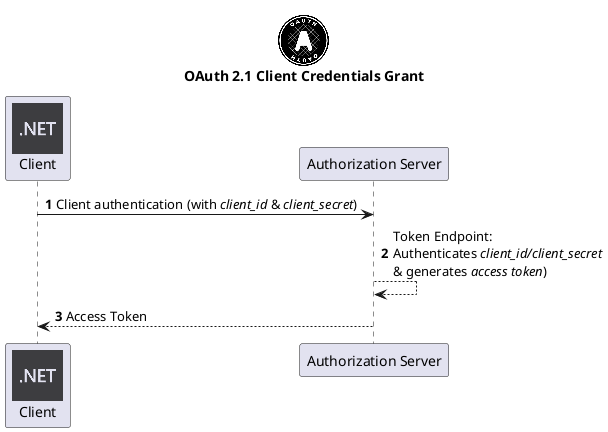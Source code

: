 @startuml
'https://plantuml.com/sequence-diagram

!include <logos/oauth>
!include <logos/dotnet>
!include <logos/firefox>

title "<$oauth>\nOAuth 2.1 Client Credentials Grant"

autonumber

participant "<$dotnet>\nClient" as client
participant "Authorization Server" as authzserver

client -> authzserver: Client authentication (with //client_id// & //client_secret//)
authzserver --> authzserver: Token Endpoint:\nAuthenticates //client_id/client_secret//\n& generates //access token//)
client <-- authzserver: Access Token

@enduml